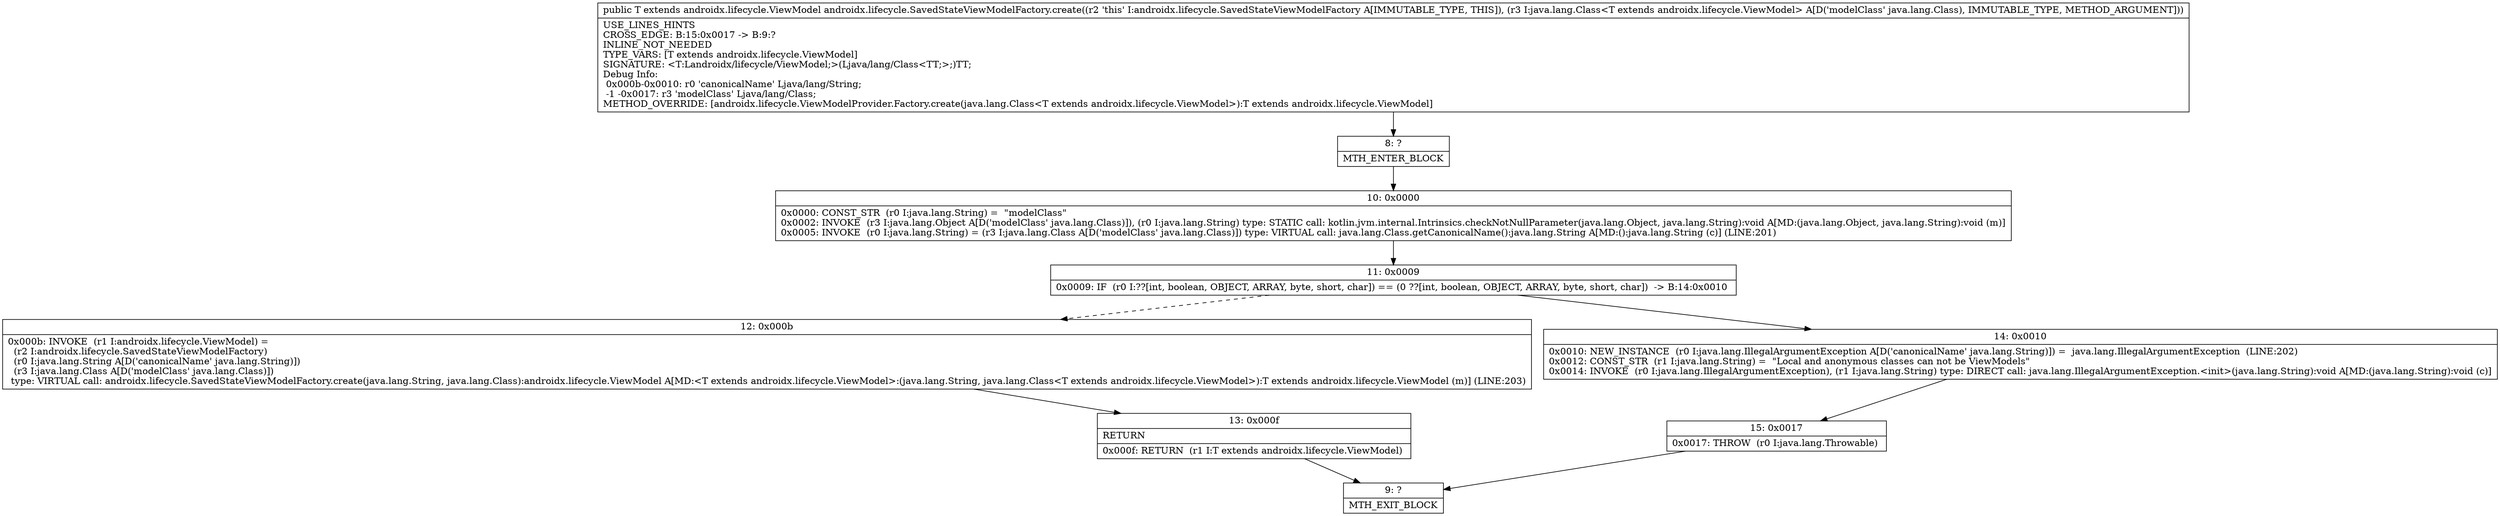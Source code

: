 digraph "CFG forandroidx.lifecycle.SavedStateViewModelFactory.create(Ljava\/lang\/Class;)Landroidx\/lifecycle\/ViewModel;" {
Node_8 [shape=record,label="{8\:\ ?|MTH_ENTER_BLOCK\l}"];
Node_10 [shape=record,label="{10\:\ 0x0000|0x0000: CONST_STR  (r0 I:java.lang.String) =  \"modelClass\" \l0x0002: INVOKE  (r3 I:java.lang.Object A[D('modelClass' java.lang.Class)]), (r0 I:java.lang.String) type: STATIC call: kotlin.jvm.internal.Intrinsics.checkNotNullParameter(java.lang.Object, java.lang.String):void A[MD:(java.lang.Object, java.lang.String):void (m)]\l0x0005: INVOKE  (r0 I:java.lang.String) = (r3 I:java.lang.Class A[D('modelClass' java.lang.Class)]) type: VIRTUAL call: java.lang.Class.getCanonicalName():java.lang.String A[MD:():java.lang.String (c)] (LINE:201)\l}"];
Node_11 [shape=record,label="{11\:\ 0x0009|0x0009: IF  (r0 I:??[int, boolean, OBJECT, ARRAY, byte, short, char]) == (0 ??[int, boolean, OBJECT, ARRAY, byte, short, char])  \-\> B:14:0x0010 \l}"];
Node_12 [shape=record,label="{12\:\ 0x000b|0x000b: INVOKE  (r1 I:androidx.lifecycle.ViewModel) = \l  (r2 I:androidx.lifecycle.SavedStateViewModelFactory)\l  (r0 I:java.lang.String A[D('canonicalName' java.lang.String)])\l  (r3 I:java.lang.Class A[D('modelClass' java.lang.Class)])\l type: VIRTUAL call: androidx.lifecycle.SavedStateViewModelFactory.create(java.lang.String, java.lang.Class):androidx.lifecycle.ViewModel A[MD:\<T extends androidx.lifecycle.ViewModel\>:(java.lang.String, java.lang.Class\<T extends androidx.lifecycle.ViewModel\>):T extends androidx.lifecycle.ViewModel (m)] (LINE:203)\l}"];
Node_13 [shape=record,label="{13\:\ 0x000f|RETURN\l|0x000f: RETURN  (r1 I:T extends androidx.lifecycle.ViewModel) \l}"];
Node_9 [shape=record,label="{9\:\ ?|MTH_EXIT_BLOCK\l}"];
Node_14 [shape=record,label="{14\:\ 0x0010|0x0010: NEW_INSTANCE  (r0 I:java.lang.IllegalArgumentException A[D('canonicalName' java.lang.String)]) =  java.lang.IllegalArgumentException  (LINE:202)\l0x0012: CONST_STR  (r1 I:java.lang.String) =  \"Local and anonymous classes can not be ViewModels\" \l0x0014: INVOKE  (r0 I:java.lang.IllegalArgumentException), (r1 I:java.lang.String) type: DIRECT call: java.lang.IllegalArgumentException.\<init\>(java.lang.String):void A[MD:(java.lang.String):void (c)]\l}"];
Node_15 [shape=record,label="{15\:\ 0x0017|0x0017: THROW  (r0 I:java.lang.Throwable) \l}"];
MethodNode[shape=record,label="{public T extends androidx.lifecycle.ViewModel androidx.lifecycle.SavedStateViewModelFactory.create((r2 'this' I:androidx.lifecycle.SavedStateViewModelFactory A[IMMUTABLE_TYPE, THIS]), (r3 I:java.lang.Class\<T extends androidx.lifecycle.ViewModel\> A[D('modelClass' java.lang.Class), IMMUTABLE_TYPE, METHOD_ARGUMENT]))  | USE_LINES_HINTS\lCROSS_EDGE: B:15:0x0017 \-\> B:9:?\lINLINE_NOT_NEEDED\lTYPE_VARS: [T extends androidx.lifecycle.ViewModel]\lSIGNATURE: \<T:Landroidx\/lifecycle\/ViewModel;\>(Ljava\/lang\/Class\<TT;\>;)TT;\lDebug Info:\l  0x000b\-0x0010: r0 'canonicalName' Ljava\/lang\/String;\l  \-1 \-0x0017: r3 'modelClass' Ljava\/lang\/Class;\lMETHOD_OVERRIDE: [androidx.lifecycle.ViewModelProvider.Factory.create(java.lang.Class\<T extends androidx.lifecycle.ViewModel\>):T extends androidx.lifecycle.ViewModel]\l}"];
MethodNode -> Node_8;Node_8 -> Node_10;
Node_10 -> Node_11;
Node_11 -> Node_12[style=dashed];
Node_11 -> Node_14;
Node_12 -> Node_13;
Node_13 -> Node_9;
Node_14 -> Node_15;
Node_15 -> Node_9;
}

